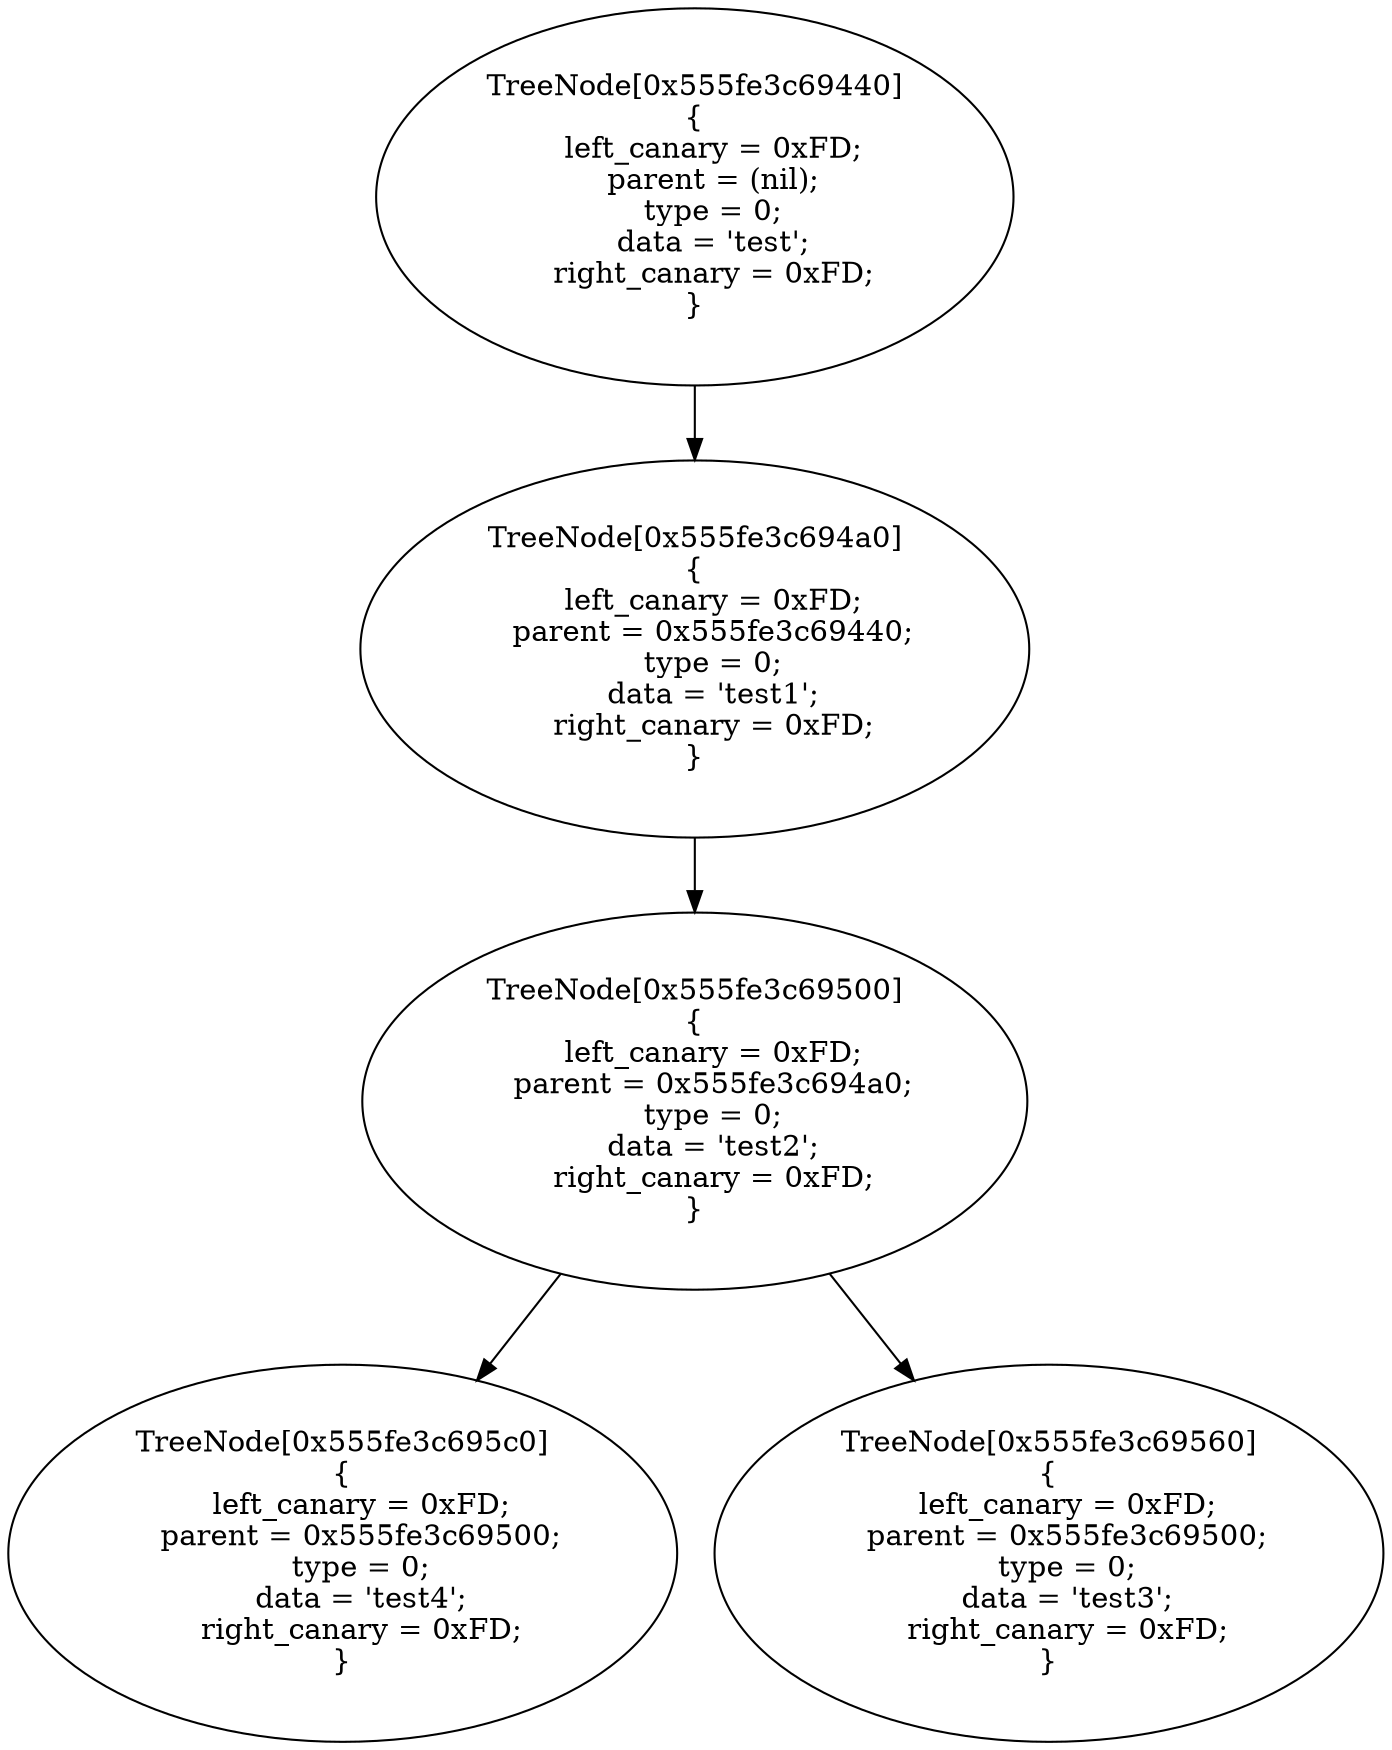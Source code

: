digraph G {
treenode_0x555fe3c69440 [label="TreeNode[0x555fe3c69440]
{
    left_canary = 0xFD;
    parent = (nil);
    type = 0;
    data = 'test';
    right_canary = 0xFD;
}"]
treenode_0x555fe3c694a0 [label="TreeNode[0x555fe3c694a0]
{
    left_canary = 0xFD;
    parent = 0x555fe3c69440;
    type = 0;
    data = 'test1';
    right_canary = 0xFD;
}"]
treenode_0x555fe3c69500 [label="TreeNode[0x555fe3c69500]
{
    left_canary = 0xFD;
    parent = 0x555fe3c694a0;
    type = 0;
    data = 'test2';
    right_canary = 0xFD;
}"]
treenode_0x555fe3c695c0 [label="TreeNode[0x555fe3c695c0]
{
    left_canary = 0xFD;
    parent = 0x555fe3c69500;
    type = 0;
    data = 'test4';
    right_canary = 0xFD;
}"]
treenode_0x555fe3c69560 [label="TreeNode[0x555fe3c69560]
{
    left_canary = 0xFD;
    parent = 0x555fe3c69500;
    type = 0;
    data = 'test3';
    right_canary = 0xFD;
}"]
treenode_0x555fe3c69500 -> treenode_0x555fe3c695c0
treenode_0x555fe3c69500 -> treenode_0x555fe3c69560
treenode_0x555fe3c694a0 -> treenode_0x555fe3c69500
treenode_0x555fe3c69440 -> treenode_0x555fe3c694a0
}
